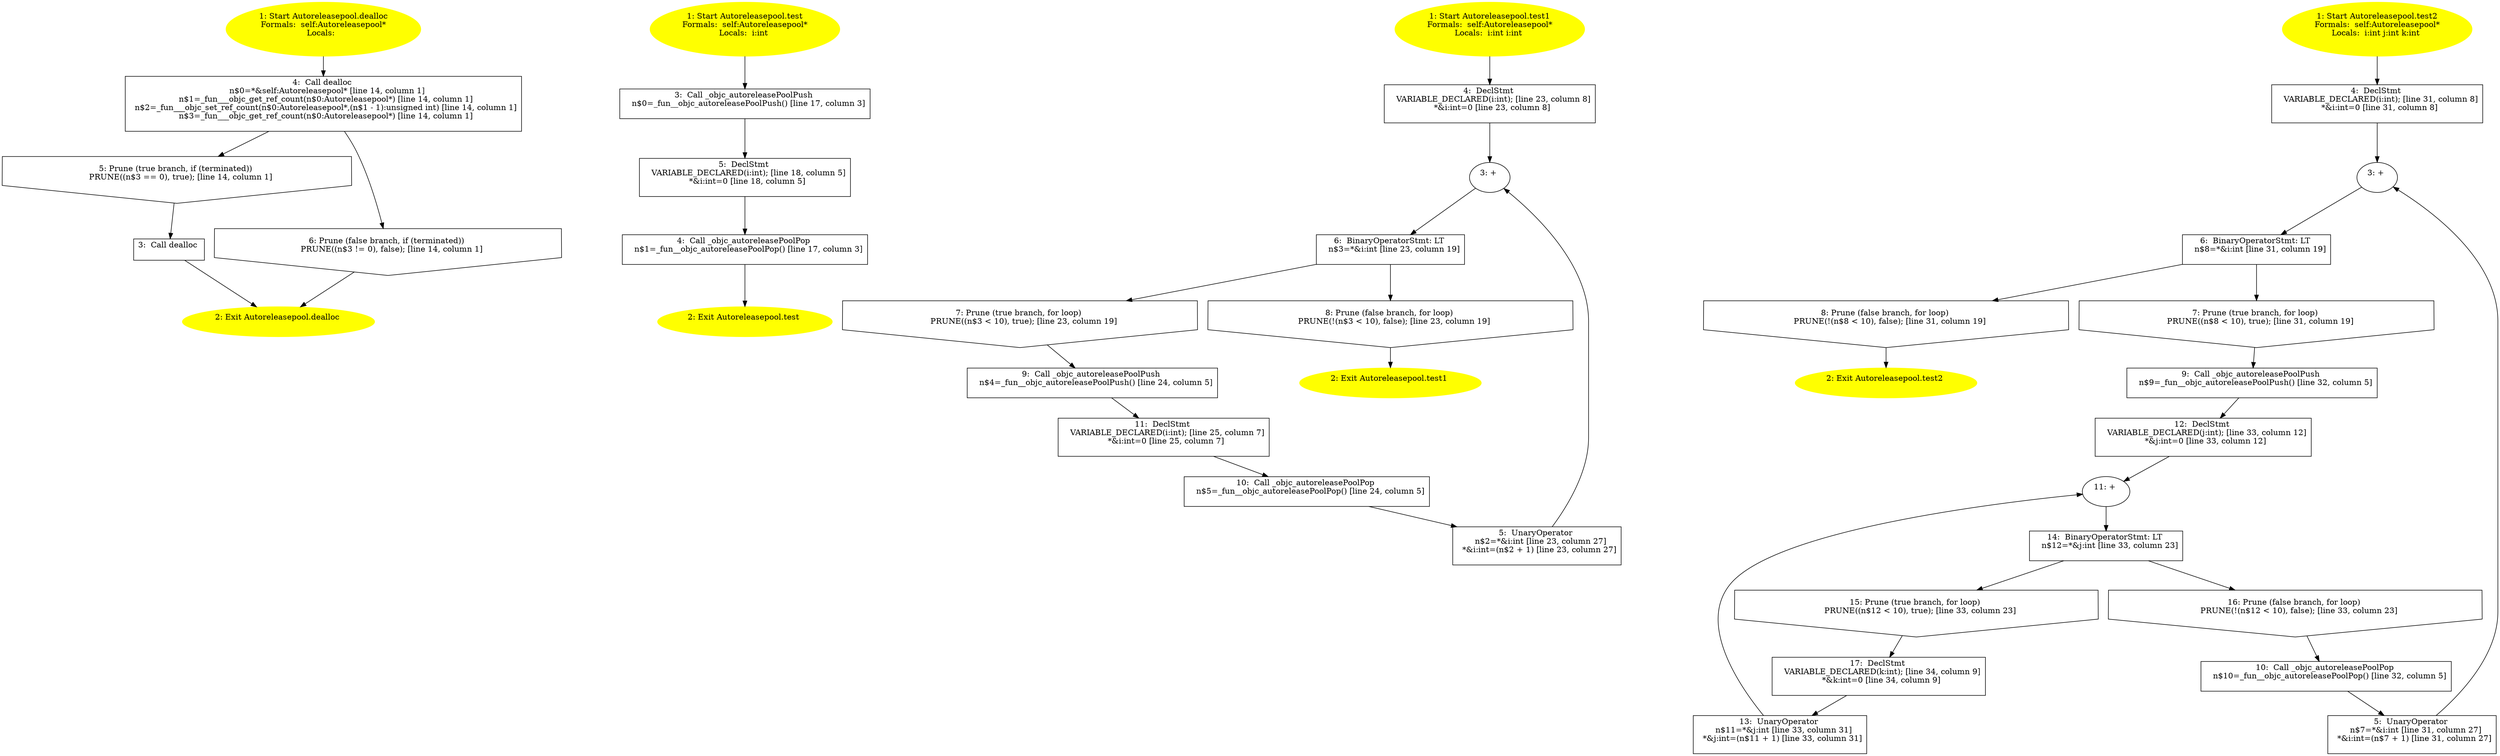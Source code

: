 /* @generated */
digraph cfg {
"dealloc#Autoreleasepool#instance.65b3873c13c8c3701384d7b6f48e27f7_1" [label="1: Start Autoreleasepool.dealloc\nFormals:  self:Autoreleasepool*\nLocals:  \n  " color=yellow style=filled]
	

	 "dealloc#Autoreleasepool#instance.65b3873c13c8c3701384d7b6f48e27f7_1" -> "dealloc#Autoreleasepool#instance.65b3873c13c8c3701384d7b6f48e27f7_4" ;
"dealloc#Autoreleasepool#instance.65b3873c13c8c3701384d7b6f48e27f7_2" [label="2: Exit Autoreleasepool.dealloc \n  " color=yellow style=filled]
	

"dealloc#Autoreleasepool#instance.65b3873c13c8c3701384d7b6f48e27f7_3" [label="3:  Call dealloc \n  " shape="box"]
	

	 "dealloc#Autoreleasepool#instance.65b3873c13c8c3701384d7b6f48e27f7_3" -> "dealloc#Autoreleasepool#instance.65b3873c13c8c3701384d7b6f48e27f7_2" ;
"dealloc#Autoreleasepool#instance.65b3873c13c8c3701384d7b6f48e27f7_4" [label="4:  Call dealloc \n   n$0=*&self:Autoreleasepool* [line 14, column 1]\n  n$1=_fun___objc_get_ref_count(n$0:Autoreleasepool*) [line 14, column 1]\n  n$2=_fun___objc_set_ref_count(n$0:Autoreleasepool*,(n$1 - 1):unsigned int) [line 14, column 1]\n  n$3=_fun___objc_get_ref_count(n$0:Autoreleasepool*) [line 14, column 1]\n " shape="box"]
	

	 "dealloc#Autoreleasepool#instance.65b3873c13c8c3701384d7b6f48e27f7_4" -> "dealloc#Autoreleasepool#instance.65b3873c13c8c3701384d7b6f48e27f7_5" ;
	 "dealloc#Autoreleasepool#instance.65b3873c13c8c3701384d7b6f48e27f7_4" -> "dealloc#Autoreleasepool#instance.65b3873c13c8c3701384d7b6f48e27f7_6" ;
"dealloc#Autoreleasepool#instance.65b3873c13c8c3701384d7b6f48e27f7_5" [label="5: Prune (true branch, if (terminated)) \n   PRUNE((n$3 == 0), true); [line 14, column 1]\n " shape="invhouse"]
	

	 "dealloc#Autoreleasepool#instance.65b3873c13c8c3701384d7b6f48e27f7_5" -> "dealloc#Autoreleasepool#instance.65b3873c13c8c3701384d7b6f48e27f7_3" ;
"dealloc#Autoreleasepool#instance.65b3873c13c8c3701384d7b6f48e27f7_6" [label="6: Prune (false branch, if (terminated)) \n   PRUNE((n$3 != 0), false); [line 14, column 1]\n " shape="invhouse"]
	

	 "dealloc#Autoreleasepool#instance.65b3873c13c8c3701384d7b6f48e27f7_6" -> "dealloc#Autoreleasepool#instance.65b3873c13c8c3701384d7b6f48e27f7_2" ;
"test#Autoreleasepool#instance.17592bbc7bbec05b6df3b9d1e8a76b10_1" [label="1: Start Autoreleasepool.test\nFormals:  self:Autoreleasepool*\nLocals:  i:int \n  " color=yellow style=filled]
	

	 "test#Autoreleasepool#instance.17592bbc7bbec05b6df3b9d1e8a76b10_1" -> "test#Autoreleasepool#instance.17592bbc7bbec05b6df3b9d1e8a76b10_3" ;
"test#Autoreleasepool#instance.17592bbc7bbec05b6df3b9d1e8a76b10_2" [label="2: Exit Autoreleasepool.test \n  " color=yellow style=filled]
	

"test#Autoreleasepool#instance.17592bbc7bbec05b6df3b9d1e8a76b10_3" [label="3:  Call _objc_autoreleasePoolPush \n   n$0=_fun__objc_autoreleasePoolPush() [line 17, column 3]\n " shape="box"]
	

	 "test#Autoreleasepool#instance.17592bbc7bbec05b6df3b9d1e8a76b10_3" -> "test#Autoreleasepool#instance.17592bbc7bbec05b6df3b9d1e8a76b10_5" ;
"test#Autoreleasepool#instance.17592bbc7bbec05b6df3b9d1e8a76b10_4" [label="4:  Call _objc_autoreleasePoolPop \n   n$1=_fun__objc_autoreleasePoolPop() [line 17, column 3]\n " shape="box"]
	

	 "test#Autoreleasepool#instance.17592bbc7bbec05b6df3b9d1e8a76b10_4" -> "test#Autoreleasepool#instance.17592bbc7bbec05b6df3b9d1e8a76b10_2" ;
"test#Autoreleasepool#instance.17592bbc7bbec05b6df3b9d1e8a76b10_5" [label="5:  DeclStmt \n   VARIABLE_DECLARED(i:int); [line 18, column 5]\n  *&i:int=0 [line 18, column 5]\n " shape="box"]
	

	 "test#Autoreleasepool#instance.17592bbc7bbec05b6df3b9d1e8a76b10_5" -> "test#Autoreleasepool#instance.17592bbc7bbec05b6df3b9d1e8a76b10_4" ;
"test1#Autoreleasepool#instance.206a0aed2a32589ebf3507c0b44a4caf_1" [label="1: Start Autoreleasepool.test1\nFormals:  self:Autoreleasepool*\nLocals:  i:int i:int \n  " color=yellow style=filled]
	

	 "test1#Autoreleasepool#instance.206a0aed2a32589ebf3507c0b44a4caf_1" -> "test1#Autoreleasepool#instance.206a0aed2a32589ebf3507c0b44a4caf_4" ;
"test1#Autoreleasepool#instance.206a0aed2a32589ebf3507c0b44a4caf_2" [label="2: Exit Autoreleasepool.test1 \n  " color=yellow style=filled]
	

"test1#Autoreleasepool#instance.206a0aed2a32589ebf3507c0b44a4caf_3" [label="3: + \n  " ]
	

	 "test1#Autoreleasepool#instance.206a0aed2a32589ebf3507c0b44a4caf_3" -> "test1#Autoreleasepool#instance.206a0aed2a32589ebf3507c0b44a4caf_6" ;
"test1#Autoreleasepool#instance.206a0aed2a32589ebf3507c0b44a4caf_4" [label="4:  DeclStmt \n   VARIABLE_DECLARED(i:int); [line 23, column 8]\n  *&i:int=0 [line 23, column 8]\n " shape="box"]
	

	 "test1#Autoreleasepool#instance.206a0aed2a32589ebf3507c0b44a4caf_4" -> "test1#Autoreleasepool#instance.206a0aed2a32589ebf3507c0b44a4caf_3" ;
"test1#Autoreleasepool#instance.206a0aed2a32589ebf3507c0b44a4caf_5" [label="5:  UnaryOperator \n   n$2=*&i:int [line 23, column 27]\n  *&i:int=(n$2 + 1) [line 23, column 27]\n " shape="box"]
	

	 "test1#Autoreleasepool#instance.206a0aed2a32589ebf3507c0b44a4caf_5" -> "test1#Autoreleasepool#instance.206a0aed2a32589ebf3507c0b44a4caf_3" ;
"test1#Autoreleasepool#instance.206a0aed2a32589ebf3507c0b44a4caf_6" [label="6:  BinaryOperatorStmt: LT \n   n$3=*&i:int [line 23, column 19]\n " shape="box"]
	

	 "test1#Autoreleasepool#instance.206a0aed2a32589ebf3507c0b44a4caf_6" -> "test1#Autoreleasepool#instance.206a0aed2a32589ebf3507c0b44a4caf_7" ;
	 "test1#Autoreleasepool#instance.206a0aed2a32589ebf3507c0b44a4caf_6" -> "test1#Autoreleasepool#instance.206a0aed2a32589ebf3507c0b44a4caf_8" ;
"test1#Autoreleasepool#instance.206a0aed2a32589ebf3507c0b44a4caf_7" [label="7: Prune (true branch, for loop) \n   PRUNE((n$3 < 10), true); [line 23, column 19]\n " shape="invhouse"]
	

	 "test1#Autoreleasepool#instance.206a0aed2a32589ebf3507c0b44a4caf_7" -> "test1#Autoreleasepool#instance.206a0aed2a32589ebf3507c0b44a4caf_9" ;
"test1#Autoreleasepool#instance.206a0aed2a32589ebf3507c0b44a4caf_8" [label="8: Prune (false branch, for loop) \n   PRUNE(!(n$3 < 10), false); [line 23, column 19]\n " shape="invhouse"]
	

	 "test1#Autoreleasepool#instance.206a0aed2a32589ebf3507c0b44a4caf_8" -> "test1#Autoreleasepool#instance.206a0aed2a32589ebf3507c0b44a4caf_2" ;
"test1#Autoreleasepool#instance.206a0aed2a32589ebf3507c0b44a4caf_9" [label="9:  Call _objc_autoreleasePoolPush \n   n$4=_fun__objc_autoreleasePoolPush() [line 24, column 5]\n " shape="box"]
	

	 "test1#Autoreleasepool#instance.206a0aed2a32589ebf3507c0b44a4caf_9" -> "test1#Autoreleasepool#instance.206a0aed2a32589ebf3507c0b44a4caf_11" ;
"test1#Autoreleasepool#instance.206a0aed2a32589ebf3507c0b44a4caf_10" [label="10:  Call _objc_autoreleasePoolPop \n   n$5=_fun__objc_autoreleasePoolPop() [line 24, column 5]\n " shape="box"]
	

	 "test1#Autoreleasepool#instance.206a0aed2a32589ebf3507c0b44a4caf_10" -> "test1#Autoreleasepool#instance.206a0aed2a32589ebf3507c0b44a4caf_5" ;
"test1#Autoreleasepool#instance.206a0aed2a32589ebf3507c0b44a4caf_11" [label="11:  DeclStmt \n   VARIABLE_DECLARED(i:int); [line 25, column 7]\n  *&i:int=0 [line 25, column 7]\n " shape="box"]
	

	 "test1#Autoreleasepool#instance.206a0aed2a32589ebf3507c0b44a4caf_11" -> "test1#Autoreleasepool#instance.206a0aed2a32589ebf3507c0b44a4caf_10" ;
"test2#Autoreleasepool#instance.620673c62b0512b60564c16015598db8_1" [label="1: Start Autoreleasepool.test2\nFormals:  self:Autoreleasepool*\nLocals:  i:int j:int k:int \n  " color=yellow style=filled]
	

	 "test2#Autoreleasepool#instance.620673c62b0512b60564c16015598db8_1" -> "test2#Autoreleasepool#instance.620673c62b0512b60564c16015598db8_4" ;
"test2#Autoreleasepool#instance.620673c62b0512b60564c16015598db8_2" [label="2: Exit Autoreleasepool.test2 \n  " color=yellow style=filled]
	

"test2#Autoreleasepool#instance.620673c62b0512b60564c16015598db8_3" [label="3: + \n  " ]
	

	 "test2#Autoreleasepool#instance.620673c62b0512b60564c16015598db8_3" -> "test2#Autoreleasepool#instance.620673c62b0512b60564c16015598db8_6" ;
"test2#Autoreleasepool#instance.620673c62b0512b60564c16015598db8_4" [label="4:  DeclStmt \n   VARIABLE_DECLARED(i:int); [line 31, column 8]\n  *&i:int=0 [line 31, column 8]\n " shape="box"]
	

	 "test2#Autoreleasepool#instance.620673c62b0512b60564c16015598db8_4" -> "test2#Autoreleasepool#instance.620673c62b0512b60564c16015598db8_3" ;
"test2#Autoreleasepool#instance.620673c62b0512b60564c16015598db8_5" [label="5:  UnaryOperator \n   n$7=*&i:int [line 31, column 27]\n  *&i:int=(n$7 + 1) [line 31, column 27]\n " shape="box"]
	

	 "test2#Autoreleasepool#instance.620673c62b0512b60564c16015598db8_5" -> "test2#Autoreleasepool#instance.620673c62b0512b60564c16015598db8_3" ;
"test2#Autoreleasepool#instance.620673c62b0512b60564c16015598db8_6" [label="6:  BinaryOperatorStmt: LT \n   n$8=*&i:int [line 31, column 19]\n " shape="box"]
	

	 "test2#Autoreleasepool#instance.620673c62b0512b60564c16015598db8_6" -> "test2#Autoreleasepool#instance.620673c62b0512b60564c16015598db8_7" ;
	 "test2#Autoreleasepool#instance.620673c62b0512b60564c16015598db8_6" -> "test2#Autoreleasepool#instance.620673c62b0512b60564c16015598db8_8" ;
"test2#Autoreleasepool#instance.620673c62b0512b60564c16015598db8_7" [label="7: Prune (true branch, for loop) \n   PRUNE((n$8 < 10), true); [line 31, column 19]\n " shape="invhouse"]
	

	 "test2#Autoreleasepool#instance.620673c62b0512b60564c16015598db8_7" -> "test2#Autoreleasepool#instance.620673c62b0512b60564c16015598db8_9" ;
"test2#Autoreleasepool#instance.620673c62b0512b60564c16015598db8_8" [label="8: Prune (false branch, for loop) \n   PRUNE(!(n$8 < 10), false); [line 31, column 19]\n " shape="invhouse"]
	

	 "test2#Autoreleasepool#instance.620673c62b0512b60564c16015598db8_8" -> "test2#Autoreleasepool#instance.620673c62b0512b60564c16015598db8_2" ;
"test2#Autoreleasepool#instance.620673c62b0512b60564c16015598db8_9" [label="9:  Call _objc_autoreleasePoolPush \n   n$9=_fun__objc_autoreleasePoolPush() [line 32, column 5]\n " shape="box"]
	

	 "test2#Autoreleasepool#instance.620673c62b0512b60564c16015598db8_9" -> "test2#Autoreleasepool#instance.620673c62b0512b60564c16015598db8_12" ;
"test2#Autoreleasepool#instance.620673c62b0512b60564c16015598db8_10" [label="10:  Call _objc_autoreleasePoolPop \n   n$10=_fun__objc_autoreleasePoolPop() [line 32, column 5]\n " shape="box"]
	

	 "test2#Autoreleasepool#instance.620673c62b0512b60564c16015598db8_10" -> "test2#Autoreleasepool#instance.620673c62b0512b60564c16015598db8_5" ;
"test2#Autoreleasepool#instance.620673c62b0512b60564c16015598db8_11" [label="11: + \n  " ]
	

	 "test2#Autoreleasepool#instance.620673c62b0512b60564c16015598db8_11" -> "test2#Autoreleasepool#instance.620673c62b0512b60564c16015598db8_14" ;
"test2#Autoreleasepool#instance.620673c62b0512b60564c16015598db8_12" [label="12:  DeclStmt \n   VARIABLE_DECLARED(j:int); [line 33, column 12]\n  *&j:int=0 [line 33, column 12]\n " shape="box"]
	

	 "test2#Autoreleasepool#instance.620673c62b0512b60564c16015598db8_12" -> "test2#Autoreleasepool#instance.620673c62b0512b60564c16015598db8_11" ;
"test2#Autoreleasepool#instance.620673c62b0512b60564c16015598db8_13" [label="13:  UnaryOperator \n   n$11=*&j:int [line 33, column 31]\n  *&j:int=(n$11 + 1) [line 33, column 31]\n " shape="box"]
	

	 "test2#Autoreleasepool#instance.620673c62b0512b60564c16015598db8_13" -> "test2#Autoreleasepool#instance.620673c62b0512b60564c16015598db8_11" ;
"test2#Autoreleasepool#instance.620673c62b0512b60564c16015598db8_14" [label="14:  BinaryOperatorStmt: LT \n   n$12=*&j:int [line 33, column 23]\n " shape="box"]
	

	 "test2#Autoreleasepool#instance.620673c62b0512b60564c16015598db8_14" -> "test2#Autoreleasepool#instance.620673c62b0512b60564c16015598db8_15" ;
	 "test2#Autoreleasepool#instance.620673c62b0512b60564c16015598db8_14" -> "test2#Autoreleasepool#instance.620673c62b0512b60564c16015598db8_16" ;
"test2#Autoreleasepool#instance.620673c62b0512b60564c16015598db8_15" [label="15: Prune (true branch, for loop) \n   PRUNE((n$12 < 10), true); [line 33, column 23]\n " shape="invhouse"]
	

	 "test2#Autoreleasepool#instance.620673c62b0512b60564c16015598db8_15" -> "test2#Autoreleasepool#instance.620673c62b0512b60564c16015598db8_17" ;
"test2#Autoreleasepool#instance.620673c62b0512b60564c16015598db8_16" [label="16: Prune (false branch, for loop) \n   PRUNE(!(n$12 < 10), false); [line 33, column 23]\n " shape="invhouse"]
	

	 "test2#Autoreleasepool#instance.620673c62b0512b60564c16015598db8_16" -> "test2#Autoreleasepool#instance.620673c62b0512b60564c16015598db8_10" ;
"test2#Autoreleasepool#instance.620673c62b0512b60564c16015598db8_17" [label="17:  DeclStmt \n   VARIABLE_DECLARED(k:int); [line 34, column 9]\n  *&k:int=0 [line 34, column 9]\n " shape="box"]
	

	 "test2#Autoreleasepool#instance.620673c62b0512b60564c16015598db8_17" -> "test2#Autoreleasepool#instance.620673c62b0512b60564c16015598db8_13" ;
}
